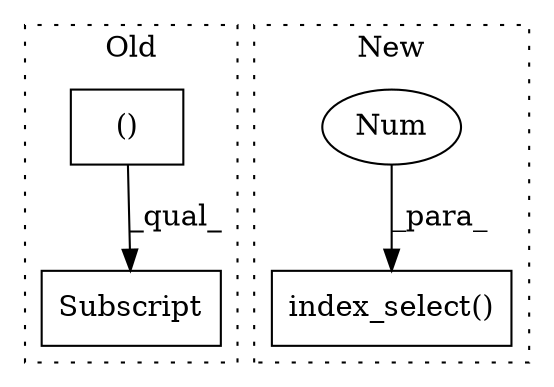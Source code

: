 digraph G {
subgraph cluster0 {
1 [label="()" a="54" s="24753" l="26" shape="box"];
4 [label="Subscript" a="63" s="24908,0" l="12,0" shape="box"];
label = "Old";
style="dotted";
}
subgraph cluster1 {
2 [label="index_select()" a="75" s="24696,24723" l="15,1" shape="box"];
3 [label="Num" a="76" s="24711" l="1" shape="ellipse"];
label = "New";
style="dotted";
}
1 -> 4 [label="_qual_"];
3 -> 2 [label="_para_"];
}